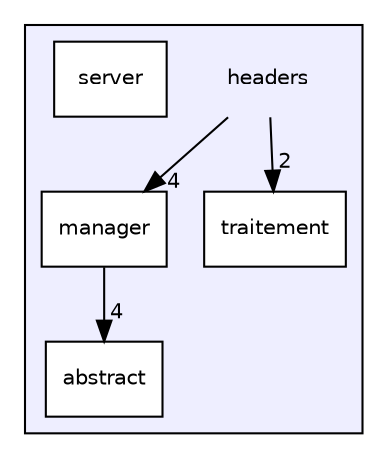 digraph "headers" {
  compound=true
  node [ fontsize="10", fontname="Helvetica"];
  edge [ labelfontsize="10", labelfontname="Helvetica"];
  subgraph clusterdir_7f57b1e41c5acd0e859ae5f3a2b075a9 {
    graph [ bgcolor="#eeeeff", pencolor="black", label="" URL="dir_7f57b1e41c5acd0e859ae5f3a2b075a9.html"];
    dir_7f57b1e41c5acd0e859ae5f3a2b075a9 [shape=plaintext label="headers"];
    dir_bfafa5315e42d48df6930b1cf9b6c7a0 [shape=box label="abstract" color="black" fillcolor="white" style="filled" URL="dir_bfafa5315e42d48df6930b1cf9b6c7a0.html"];
    dir_6688cc571b52d3c928cdfdd227a6f221 [shape=box label="manager" color="black" fillcolor="white" style="filled" URL="dir_6688cc571b52d3c928cdfdd227a6f221.html"];
    dir_ff75fad0e2dd67ddf8607f5084e0f862 [shape=box label="server" color="black" fillcolor="white" style="filled" URL="dir_ff75fad0e2dd67ddf8607f5084e0f862.html"];
    dir_1853b9e8c537f37fa261060a0cc78b6e [shape=box label="traitement" color="black" fillcolor="white" style="filled" URL="dir_1853b9e8c537f37fa261060a0cc78b6e.html"];
  }
  dir_7f57b1e41c5acd0e859ae5f3a2b075a9->dir_6688cc571b52d3c928cdfdd227a6f221 [headlabel="4", labeldistance=1.5 headhref="dir_000000_000002.html"];
  dir_7f57b1e41c5acd0e859ae5f3a2b075a9->dir_1853b9e8c537f37fa261060a0cc78b6e [headlabel="2", labeldistance=1.5 headhref="dir_000000_000004.html"];
  dir_6688cc571b52d3c928cdfdd227a6f221->dir_bfafa5315e42d48df6930b1cf9b6c7a0 [headlabel="4", labeldistance=1.5 headhref="dir_000002_000001.html"];
}
